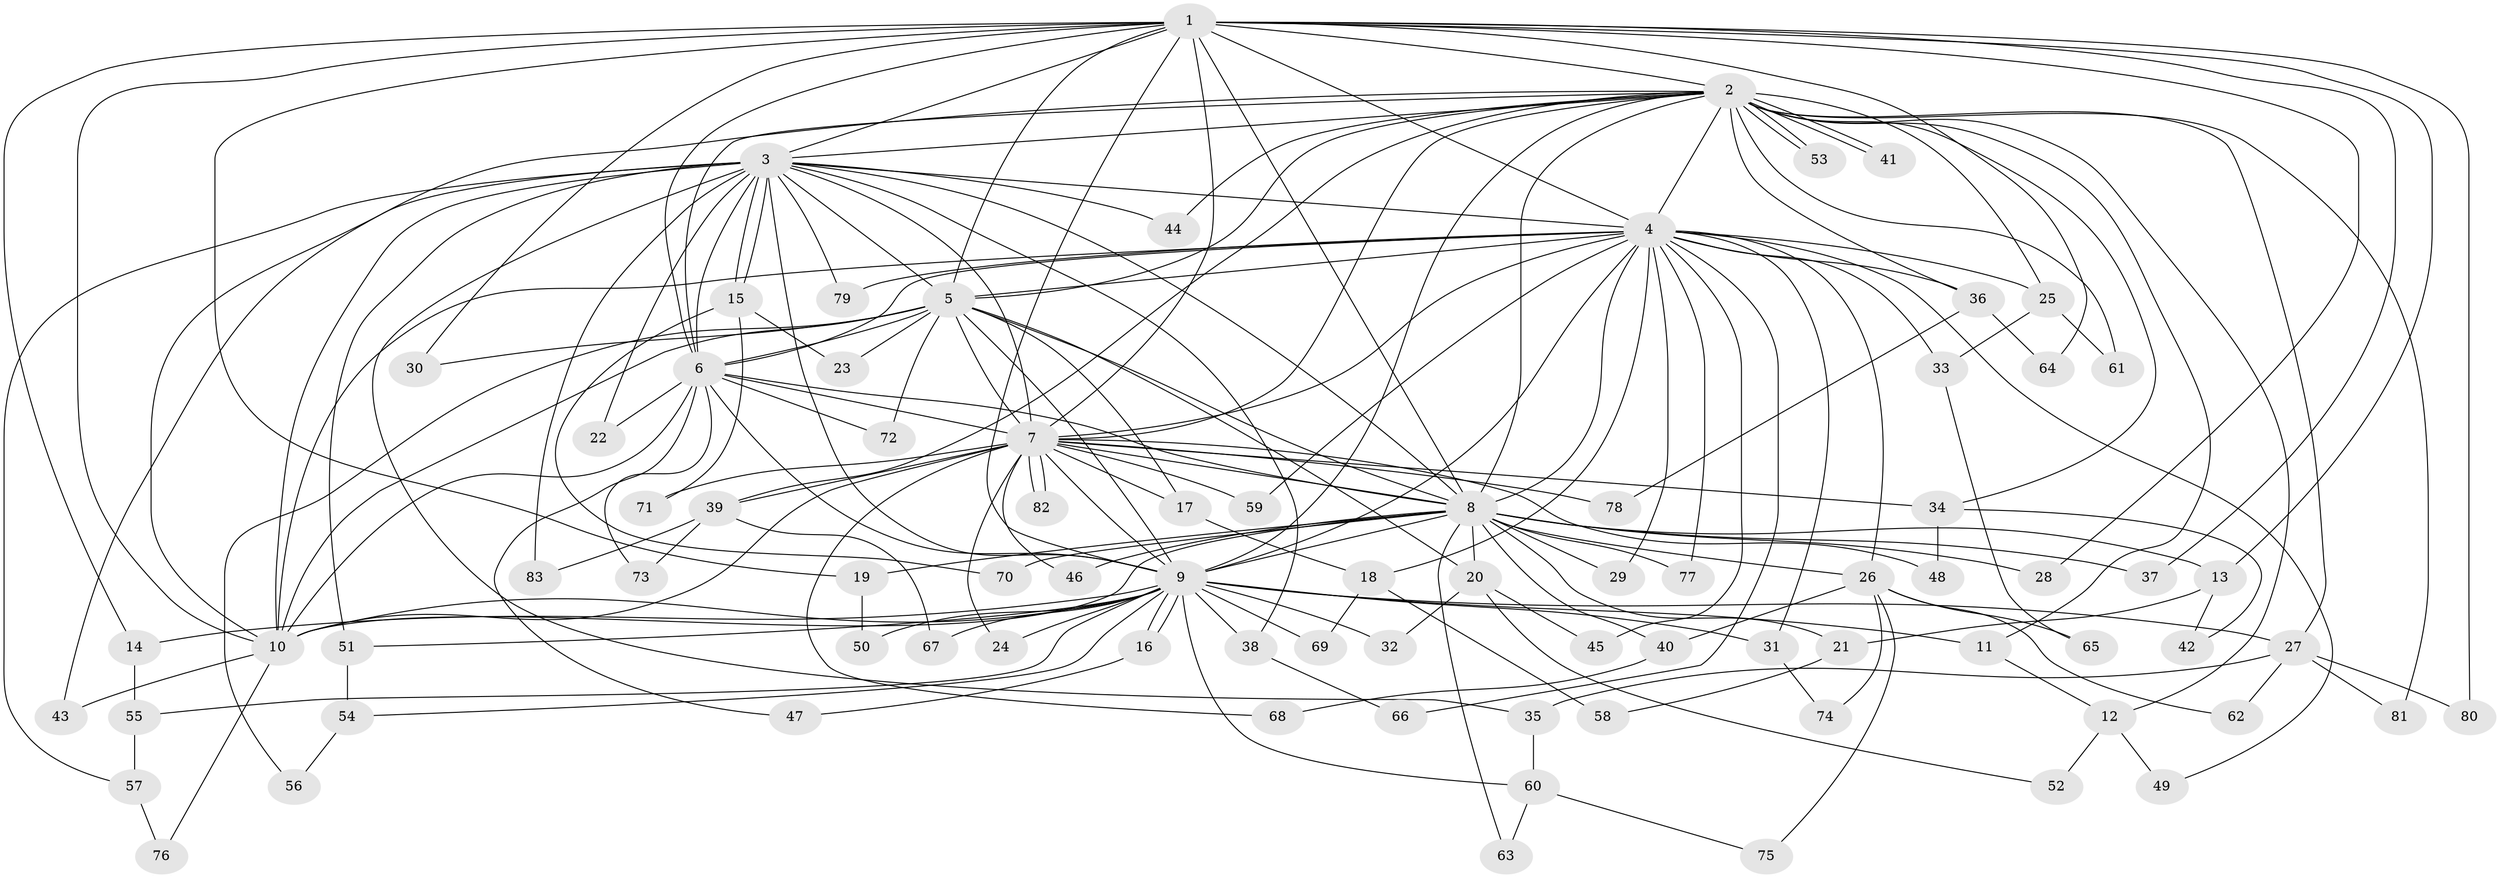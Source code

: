 // coarse degree distribution, {13: 0.11538461538461539, 17: 0.038461538461538464, 12: 0.038461538461538464, 8: 0.11538461538461539, 10: 0.038461538461538464, 5: 0.11538461538461539, 4: 0.23076923076923078, 6: 0.07692307692307693, 2: 0.11538461538461539, 1: 0.038461538461538464, 3: 0.07692307692307693}
// Generated by graph-tools (version 1.1) at 2025/50/03/04/25 22:50:02]
// undirected, 83 vertices, 191 edges
graph export_dot {
  node [color=gray90,style=filled];
  1;
  2;
  3;
  4;
  5;
  6;
  7;
  8;
  9;
  10;
  11;
  12;
  13;
  14;
  15;
  16;
  17;
  18;
  19;
  20;
  21;
  22;
  23;
  24;
  25;
  26;
  27;
  28;
  29;
  30;
  31;
  32;
  33;
  34;
  35;
  36;
  37;
  38;
  39;
  40;
  41;
  42;
  43;
  44;
  45;
  46;
  47;
  48;
  49;
  50;
  51;
  52;
  53;
  54;
  55;
  56;
  57;
  58;
  59;
  60;
  61;
  62;
  63;
  64;
  65;
  66;
  67;
  68;
  69;
  70;
  71;
  72;
  73;
  74;
  75;
  76;
  77;
  78;
  79;
  80;
  81;
  82;
  83;
  1 -- 2;
  1 -- 3;
  1 -- 4;
  1 -- 5;
  1 -- 6;
  1 -- 7;
  1 -- 8;
  1 -- 9;
  1 -- 10;
  1 -- 13;
  1 -- 14;
  1 -- 19;
  1 -- 28;
  1 -- 30;
  1 -- 37;
  1 -- 64;
  1 -- 80;
  2 -- 3;
  2 -- 4;
  2 -- 5;
  2 -- 6;
  2 -- 7;
  2 -- 8;
  2 -- 9;
  2 -- 10;
  2 -- 11;
  2 -- 12;
  2 -- 25;
  2 -- 27;
  2 -- 34;
  2 -- 36;
  2 -- 39;
  2 -- 41;
  2 -- 41;
  2 -- 44;
  2 -- 53;
  2 -- 53;
  2 -- 61;
  2 -- 81;
  3 -- 4;
  3 -- 5;
  3 -- 6;
  3 -- 7;
  3 -- 8;
  3 -- 9;
  3 -- 10;
  3 -- 15;
  3 -- 15;
  3 -- 22;
  3 -- 35;
  3 -- 38;
  3 -- 43;
  3 -- 44;
  3 -- 51;
  3 -- 57;
  3 -- 79;
  3 -- 83;
  4 -- 5;
  4 -- 6;
  4 -- 7;
  4 -- 8;
  4 -- 9;
  4 -- 10;
  4 -- 18;
  4 -- 25;
  4 -- 26;
  4 -- 29;
  4 -- 31;
  4 -- 33;
  4 -- 36;
  4 -- 45;
  4 -- 49;
  4 -- 59;
  4 -- 66;
  4 -- 77;
  4 -- 79;
  5 -- 6;
  5 -- 7;
  5 -- 8;
  5 -- 9;
  5 -- 10;
  5 -- 17;
  5 -- 20;
  5 -- 23;
  5 -- 30;
  5 -- 56;
  5 -- 72;
  6 -- 7;
  6 -- 8;
  6 -- 9;
  6 -- 10;
  6 -- 22;
  6 -- 47;
  6 -- 72;
  6 -- 73;
  7 -- 8;
  7 -- 9;
  7 -- 10;
  7 -- 17;
  7 -- 24;
  7 -- 34;
  7 -- 39;
  7 -- 46;
  7 -- 48;
  7 -- 59;
  7 -- 68;
  7 -- 71;
  7 -- 78;
  7 -- 82;
  7 -- 82;
  8 -- 9;
  8 -- 10;
  8 -- 13;
  8 -- 19;
  8 -- 20;
  8 -- 21;
  8 -- 26;
  8 -- 28;
  8 -- 29;
  8 -- 37;
  8 -- 40;
  8 -- 46;
  8 -- 63;
  8 -- 70;
  8 -- 77;
  9 -- 10;
  9 -- 11;
  9 -- 14;
  9 -- 16;
  9 -- 16;
  9 -- 24;
  9 -- 27;
  9 -- 31;
  9 -- 32;
  9 -- 38;
  9 -- 50;
  9 -- 51;
  9 -- 54;
  9 -- 55;
  9 -- 60;
  9 -- 67;
  9 -- 69;
  10 -- 43;
  10 -- 76;
  11 -- 12;
  12 -- 49;
  12 -- 52;
  13 -- 21;
  13 -- 42;
  14 -- 55;
  15 -- 23;
  15 -- 70;
  15 -- 71;
  16 -- 47;
  17 -- 18;
  18 -- 58;
  18 -- 69;
  19 -- 50;
  20 -- 32;
  20 -- 45;
  20 -- 52;
  21 -- 58;
  25 -- 33;
  25 -- 61;
  26 -- 40;
  26 -- 62;
  26 -- 65;
  26 -- 74;
  26 -- 75;
  27 -- 35;
  27 -- 62;
  27 -- 80;
  27 -- 81;
  31 -- 74;
  33 -- 65;
  34 -- 42;
  34 -- 48;
  35 -- 60;
  36 -- 64;
  36 -- 78;
  38 -- 66;
  39 -- 67;
  39 -- 73;
  39 -- 83;
  40 -- 68;
  51 -- 54;
  54 -- 56;
  55 -- 57;
  57 -- 76;
  60 -- 63;
  60 -- 75;
}
